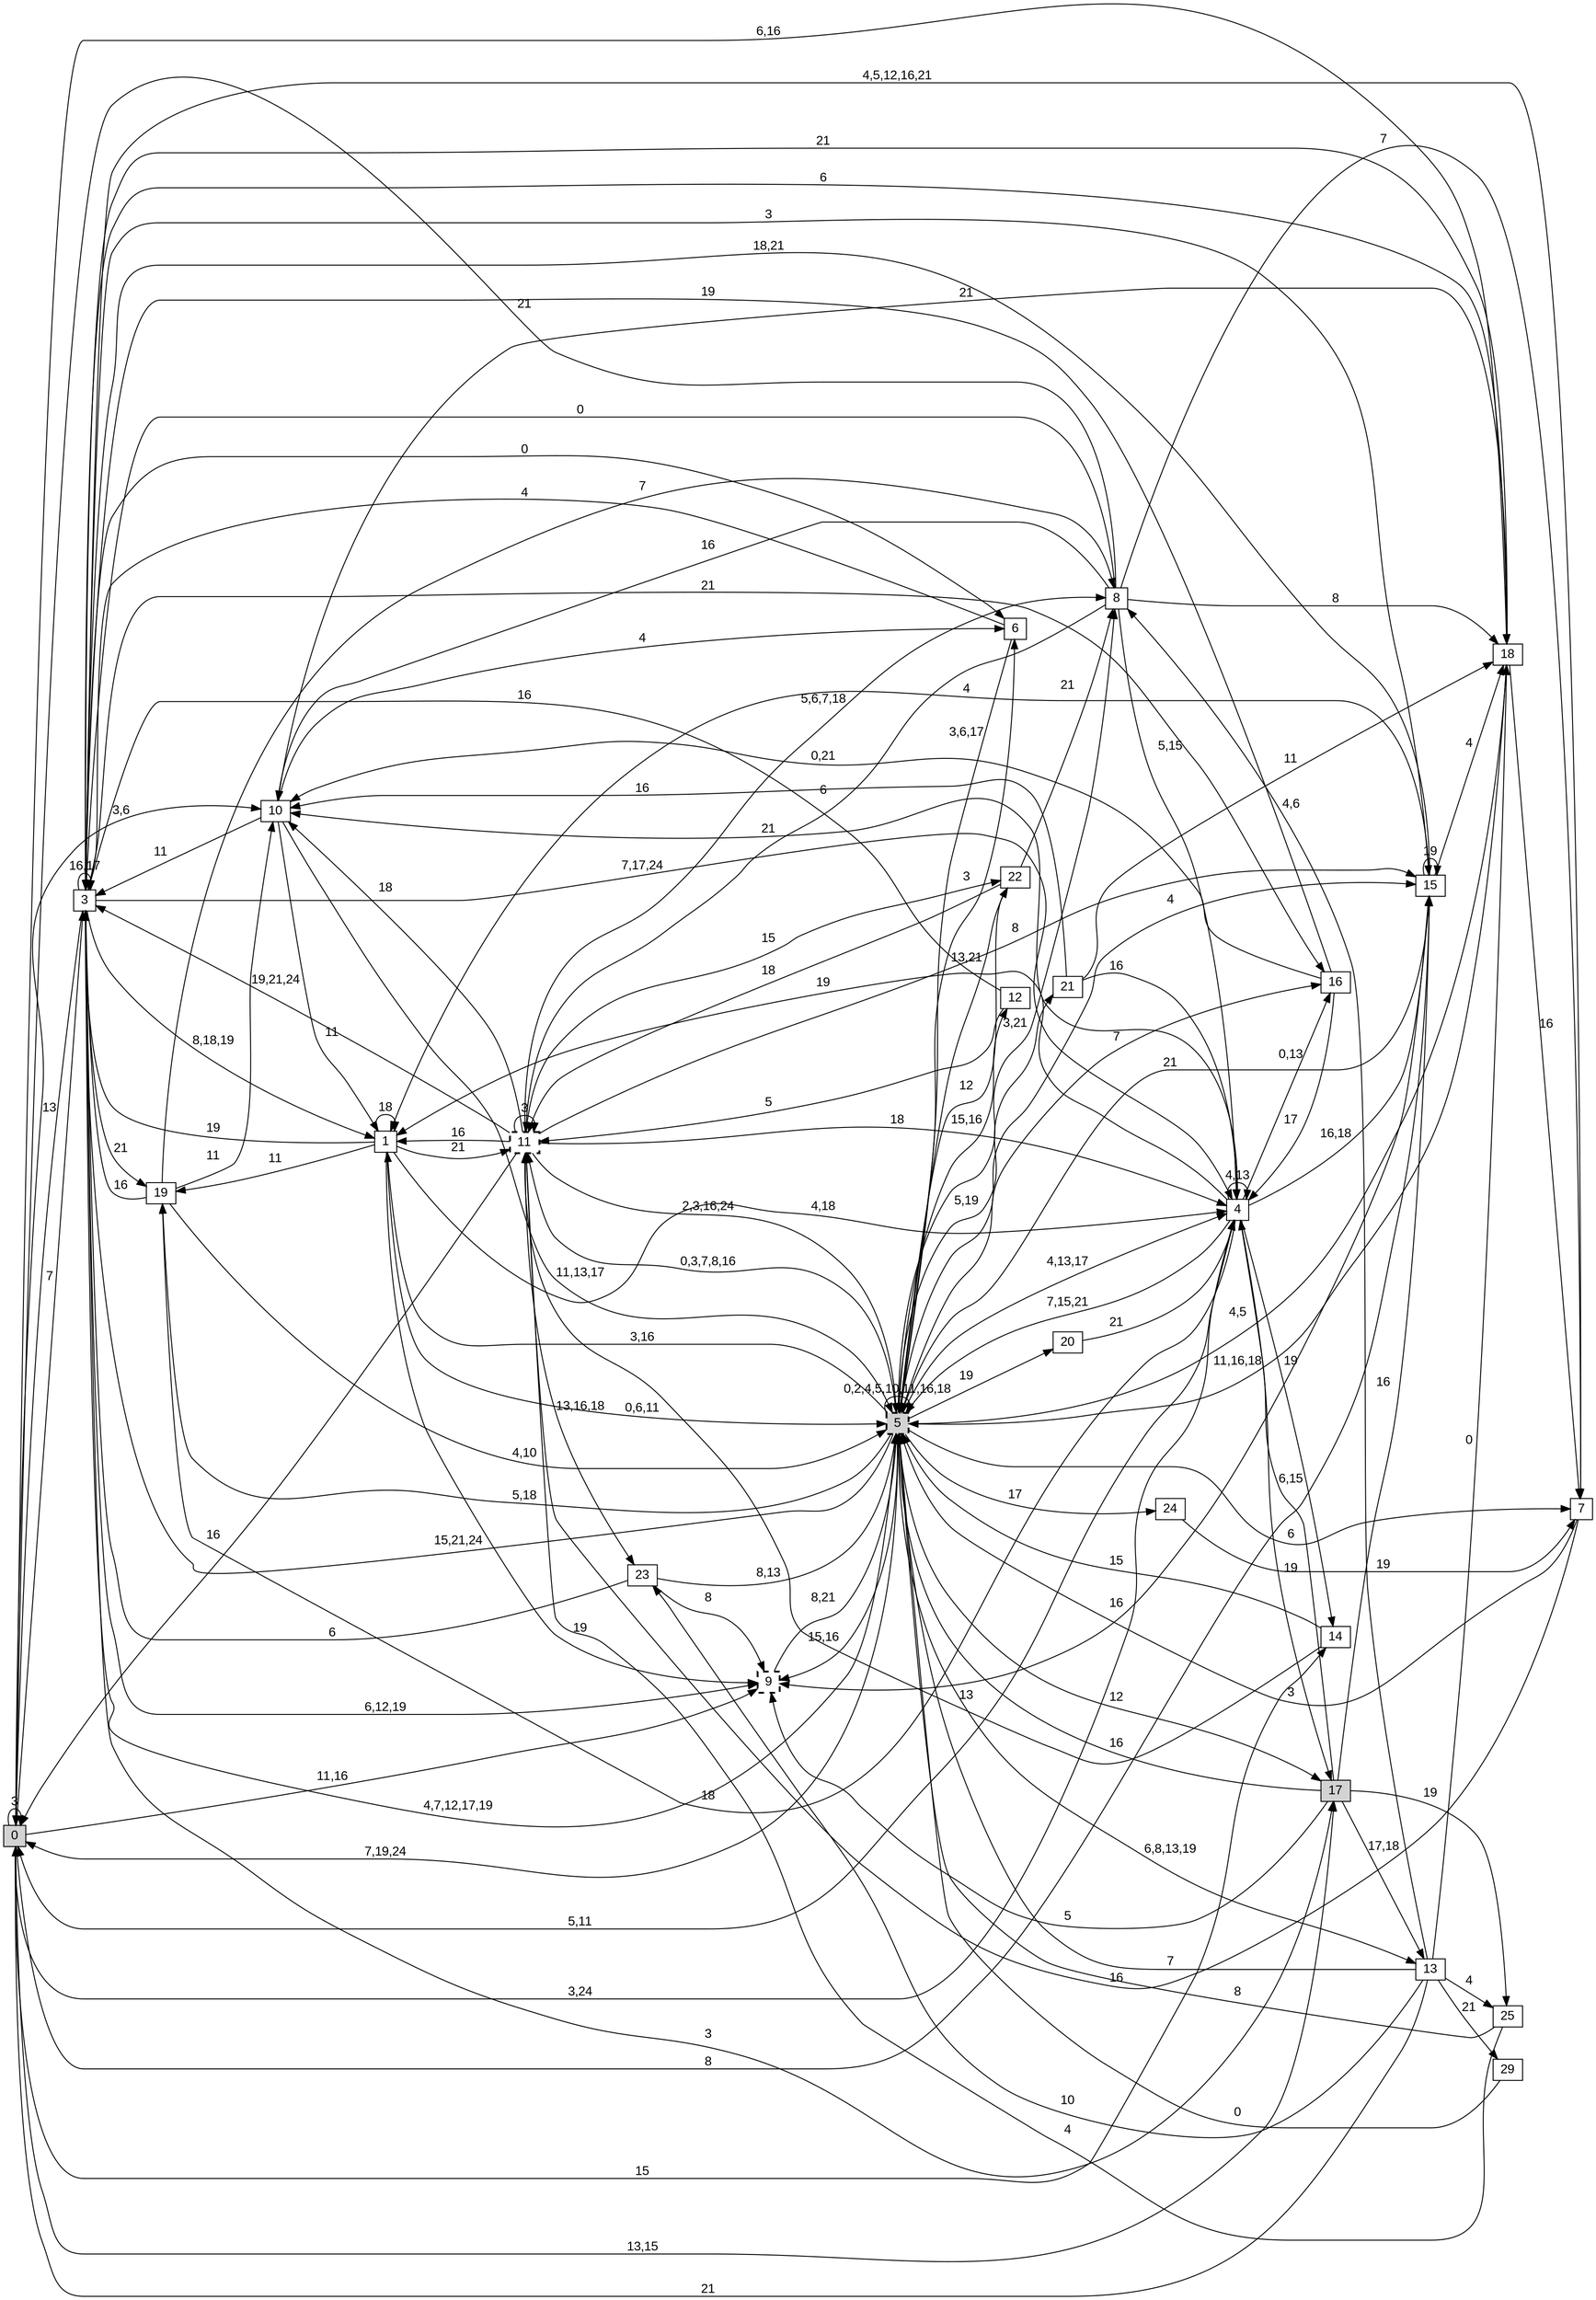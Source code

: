 digraph "NDFA" {
  rankdir=LR
  node [shape=box width=0.1 height=0.1 fontname=Arial]
  edge [fontname=Arial]
/* Estados */
 s0 [label="0" style="filled"] /* I:1 F:0 D:0 */
 s1 [label="1" ] /* I:0 F:0 D:0 */
 s3 [label="3" ] /* I:0 F:0 D:0 */
 s4 [label="4" ] /* I:0 F:0 D:0 */
 s5 [label="5" style="filled,bold,dashed"] /* I:1 F:1 D:0 */
 s6 [label="6" ] /* I:0 F:0 D:0 */
 s7 [label="7" ] /* I:0 F:0 D:0 */
 s8 [label="8" ] /* I:0 F:0 D:0 */
 s9 [label="9" style="bold,dashed"] /* I:0 F:1 D:0 */
 s10 [label="10" ] /* I:0 F:0 D:0 */
 s11 [label="11" style="bold,dashed"] /* I:0 F:1 D:0 */
 s12 [label="12" ] /* I:0 F:0 D:0 */
 s13 [label="13" ] /* I:0 F:0 D:0 */
 s14 [label="14" ] /* I:0 F:0 D:0 */
 s15 [label="15" ] /* I:0 F:0 D:0 */
 s16 [label="16" ] /* I:0 F:0 D:0 */
 s17 [label="17" style="filled"] /* I:1 F:0 D:0 */
 s18 [label="18" ] /* I:0 F:0 D:0 */
 s19 [label="19" ] /* I:0 F:0 D:0 */
 s20 [label="20" ] /* I:0 F:0 D:0 */
 s21 [label="21" ] /* I:0 F:0 D:0 */
 s22 [label="22" ] /* I:0 F:0 D:0 */
 s23 [label="23" ] /* I:0 F:0 D:0 */
 s24 [label="24" ] /* I:0 F:0 D:0 */
 s25 [label="25" ] /* I:0 F:0 D:0 */
 s29 [label="29" ] /* I:0 F:0 D:0 */
/* Transiciones */
  s0 -> s0 [label="3"]
  s0 -> s3 [label="7"]
  s0 -> s4 [label="3,24"]
  s0 -> s9 [label="11,16"]
  s0 -> s10 [label="3,6"]
  s0 -> s14 [label="15"]
  s0 -> s15 [label="8"]
  s0 -> s17 [label="13,15"]
  s0 -> s18 [label="6,16"]
  s1 -> s1 [label="18"]
  s1 -> s3 [label="19"]
  s1 -> s4 [label="4,18"]
  s1 -> s5 [label="0,6,11"]
  s1 -> s9 [label="19"]
  s1 -> s11 [label="21"]
  s1 -> s19 [label="11"]
  s3 -> s0 [label="13"]
  s3 -> s1 [label="8,18,19"]
  s3 -> s3 [label="16,17"]
  s3 -> s4 [label="7,17,24"]
  s3 -> s5 [label="4,7,12,17,19"]
  s3 -> s6 [label="0"]
  s3 -> s9 [label="6,12,19"]
  s3 -> s15 [label="3"]
  s3 -> s16 [label="21"]
  s3 -> s17 [label="3"]
  s3 -> s18 [label="6"]
  s3 -> s19 [label="21"]
  s4 -> s0 [label="5,11"]
  s4 -> s1 [label="19"]
  s4 -> s4 [label="4,13"]
  s4 -> s5 [label="7,15,21"]
  s4 -> s10 [label="21"]
  s4 -> s14 [label="19"]
  s4 -> s15 [label="16,18"]
  s4 -> s16 [label="0,13"]
  s4 -> s17 [label="19"]
  s4 -> s19 [label="18"]
  s5 -> s0 [label="7,19,24"]
  s5 -> s1 [label="3,16"]
  s5 -> s3 [label="15,21,24"]
  s5 -> s4 [label="4,13,17"]
  s5 -> s5 [label="0,2,4,5,10,11,16,18"]
  s5 -> s6 [label="3"]
  s5 -> s7 [label="6"]
  s5 -> s8 [label="3,21"]
  s5 -> s9 [label="15,16"]
  s5 -> s11 [label="0,3,7,8,16"]
  s5 -> s12 [label="15,16"]
  s5 -> s13 [label="6,8,13,19"]
  s5 -> s15 [label="4"]
  s5 -> s16 [label="7"]
  s5 -> s17 [label="12"]
  s5 -> s18 [label="4,5"]
  s5 -> s19 [label="5,18"]
  s5 -> s20 [label="19"]
  s5 -> s21 [label="5,19"]
  s5 -> s22 [label="13,21"]
  s5 -> s24 [label="17"]
  s6 -> s3 [label="4"]
  s6 -> s5 [label="3,6,17"]
  s7 -> s3 [label="4,5,12,16,21"]
  s7 -> s5 [label="3"]
  s7 -> s11 [label="16"]
  s8 -> s0 [label="21"]
  s8 -> s3 [label="0"]
  s8 -> s4 [label="5,15"]
  s8 -> s7 [label="7"]
  s8 -> s10 [label="16"]
  s8 -> s11 [label="6"]
  s8 -> s18 [label="8"]
  s9 -> s5 [label="8,21"]
  s10 -> s1 [label="11"]
  s10 -> s3 [label="11"]
  s10 -> s5 [label="11,13,17"]
  s10 -> s6 [label="4"]
  s11 -> s0 [label="16"]
  s11 -> s1 [label="16"]
  s11 -> s3 [label="19,21,24"]
  s11 -> s4 [label="18"]
  s11 -> s5 [label="2,3,16,24"]
  s11 -> s8 [label="5,6,7,18"]
  s11 -> s10 [label="18"]
  s11 -> s11 [label="3"]
  s11 -> s15 [label="8"]
  s11 -> s22 [label="15"]
  s11 -> s23 [label="13,16,18"]
  s12 -> s3 [label="16"]
  s12 -> s11 [label="5"]
  s13 -> s0 [label="21"]
  s13 -> s5 [label="7"]
  s13 -> s8 [label="4,6"]
  s13 -> s18 [label="0"]
  s13 -> s23 [label="10"]
  s13 -> s25 [label="4"]
  s13 -> s29 [label="21"]
  s14 -> s5 [label="15"]
  s14 -> s11 [label="13"]
  s15 -> s1 [label="4"]
  s15 -> s3 [label="18,21"]
  s15 -> s5 [label="21"]
  s15 -> s9 [label="16"]
  s15 -> s15 [label="19"]
  s15 -> s18 [label="4"]
  s16 -> s3 [label="19"]
  s16 -> s4 [label="17"]
  s16 -> s10 [label="0,21"]
  s17 -> s4 [label="6,15"]
  s17 -> s5 [label="16"]
  s17 -> s9 [label="5"]
  s17 -> s13 [label="17,18"]
  s17 -> s15 [label="16"]
  s17 -> s25 [label="19"]
  s18 -> s3 [label="21"]
  s18 -> s5 [label="11,16,18"]
  s18 -> s7 [label="16"]
  s18 -> s10 [label="21"]
  s19 -> s3 [label="16"]
  s19 -> s5 [label="4,10"]
  s19 -> s8 [label="7"]
  s19 -> s10 [label="11"]
  s20 -> s4 [label="21"]
  s21 -> s4 [label="16"]
  s21 -> s10 [label="16"]
  s21 -> s18 [label="11"]
  s22 -> s5 [label="12"]
  s22 -> s8 [label="21"]
  s22 -> s11 [label="18"]
  s23 -> s3 [label="6"]
  s23 -> s5 [label="8,13"]
  s23 -> s9 [label="8"]
  s24 -> s7 [label="19"]
  s25 -> s5 [label="8"]
  s25 -> s11 [label="4"]
  s29 -> s5 [label="0"]
}
